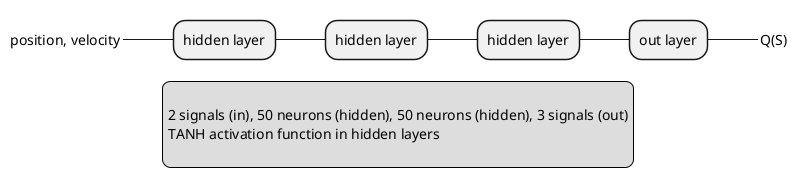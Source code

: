 @startmindmap

* hidden layer
** hidden layer
*** hidden layer
**** out layer
*****_ Q(S)

left side

**_ position, velocity


legend

2 signals (in), 50 neurons (hidden), 50 neurons (hidden), 3 signals (out)
TANH activation function in hidden layers

end legend


@endmindmap